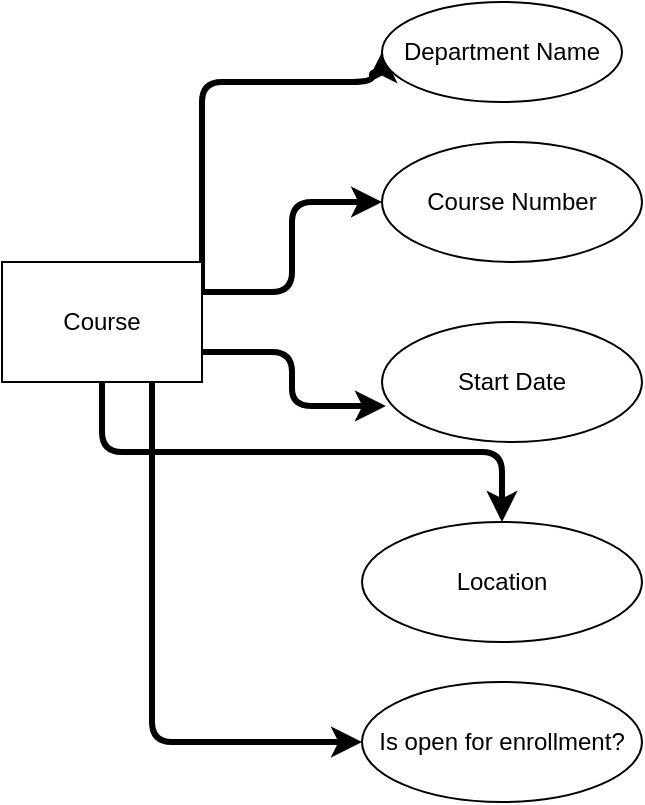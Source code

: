 <mxfile>
    <diagram id="QtrIpYn7RjhMTQXHXWvd" name="Page-1">
        <mxGraphModel dx="632" dy="579" grid="1" gridSize="10" guides="1" tooltips="1" connect="1" arrows="1" fold="1" page="1" pageScale="1" pageWidth="850" pageHeight="1100" math="0" shadow="0">
            <root>
                <mxCell id="0"/>
                <mxCell id="1" parent="0"/>
                <mxCell id="4" style="edgeStyle=orthogonalEdgeStyle;html=1;exitX=1;exitY=0.25;exitDx=0;exitDy=0;entryX=0;entryY=0.5;entryDx=0;entryDy=0;strokeWidth=3;" edge="1" parent="1" source="2" target="3">
                    <mxGeometry relative="1" as="geometry">
                        <Array as="points">
                            <mxPoint x="120" y="60"/>
                            <mxPoint x="205" y="60"/>
                            <mxPoint x="205" y="55"/>
                        </Array>
                    </mxGeometry>
                </mxCell>
                <mxCell id="7" style="edgeStyle=orthogonalEdgeStyle;html=1;exitX=1;exitY=0.25;exitDx=0;exitDy=0;entryX=0;entryY=0.5;entryDx=0;entryDy=0;strokeWidth=3;" edge="1" parent="1" source="2" target="6">
                    <mxGeometry relative="1" as="geometry"/>
                </mxCell>
                <mxCell id="8" style="edgeStyle=orthogonalEdgeStyle;html=1;exitX=1;exitY=0.75;exitDx=0;exitDy=0;entryX=0.015;entryY=0.7;entryDx=0;entryDy=0;entryPerimeter=0;strokeWidth=3;" edge="1" parent="1" source="2" target="5">
                    <mxGeometry relative="1" as="geometry"/>
                </mxCell>
                <mxCell id="11" style="edgeStyle=orthogonalEdgeStyle;html=1;exitX=0.75;exitY=1;exitDx=0;exitDy=0;entryX=0;entryY=0.5;entryDx=0;entryDy=0;strokeWidth=3;" edge="1" parent="1" source="2" target="10">
                    <mxGeometry relative="1" as="geometry"/>
                </mxCell>
                <mxCell id="13" style="edgeStyle=orthogonalEdgeStyle;html=1;exitX=0.5;exitY=1;exitDx=0;exitDy=0;strokeWidth=3;" edge="1" parent="1" source="2" target="12">
                    <mxGeometry relative="1" as="geometry">
                        <mxPoint x="70" y="450" as="targetPoint"/>
                    </mxGeometry>
                </mxCell>
                <mxCell id="2" value="Course" style="rounded=0;whiteSpace=wrap;html=1;" vertex="1" parent="1">
                    <mxGeometry x="20" y="150" width="100" height="60" as="geometry"/>
                </mxCell>
                <mxCell id="3" value="Department Name" style="ellipse;whiteSpace=wrap;html=1;" vertex="1" parent="1">
                    <mxGeometry x="210" y="20" width="120" height="50" as="geometry"/>
                </mxCell>
                <mxCell id="5" value="Start Date" style="ellipse;whiteSpace=wrap;html=1;" vertex="1" parent="1">
                    <mxGeometry x="210" y="180" width="130" height="60" as="geometry"/>
                </mxCell>
                <mxCell id="6" value="Course Number" style="ellipse;whiteSpace=wrap;html=1;" vertex="1" parent="1">
                    <mxGeometry x="210" y="90" width="130" height="60" as="geometry"/>
                </mxCell>
                <mxCell id="10" value="Is open for enrollment?" style="ellipse;whiteSpace=wrap;html=1;" vertex="1" parent="1">
                    <mxGeometry x="200" y="360" width="140" height="60" as="geometry"/>
                </mxCell>
                <mxCell id="12" value="Location" style="ellipse;whiteSpace=wrap;html=1;" vertex="1" parent="1">
                    <mxGeometry x="200" y="280" width="140" height="60" as="geometry"/>
                </mxCell>
            </root>
        </mxGraphModel>
    </diagram>
</mxfile>